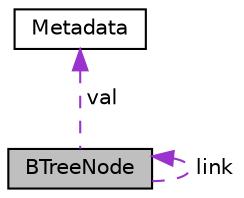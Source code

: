 digraph "BTreeNode"
{
  edge [fontname="Helvetica",fontsize="10",labelfontname="Helvetica",labelfontsize="10"];
  node [fontname="Helvetica",fontsize="10",shape=record];
  Node1 [label="BTreeNode",height=0.2,width=0.4,color="black", fillcolor="grey75", style="filled", fontcolor="black"];
  Node2 -> Node1 [dir="back",color="darkorchid3",fontsize="10",style="dashed",label=" val" ,fontname="Helvetica"];
  Node2 [label="Metadata",height=0.2,width=0.4,color="black", fillcolor="white", style="filled",URL="$classMetadata.html"];
  Node1 -> Node1 [dir="back",color="darkorchid3",fontsize="10",style="dashed",label=" link" ,fontname="Helvetica"];
}
